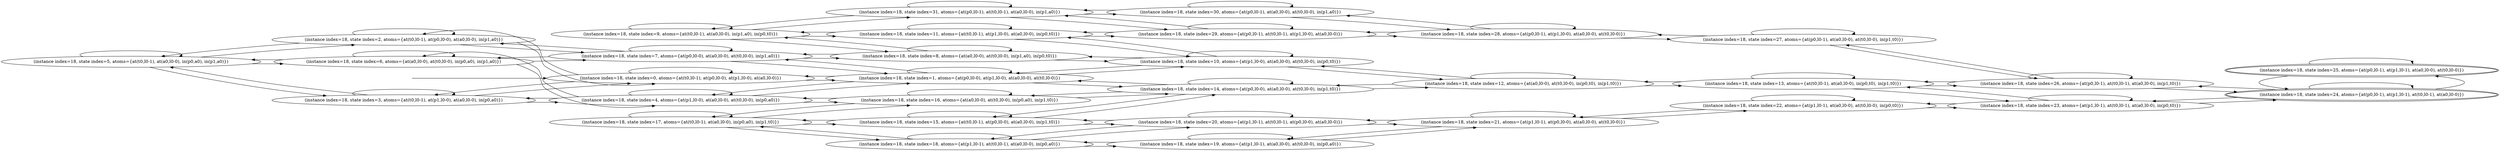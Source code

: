digraph {
rankdir="LR"
s5[label="(instance index=18, state index=5, atoms={at(t0,l0-1), at(a0,l0-0), in(p0,a0), in(p1,a0)})"]
s6[label="(instance index=18, state index=6, atoms={at(a0,l0-0), at(t0,l0-0), in(p0,a0), in(p1,a0)})"]
s3[label="(instance index=18, state index=3, atoms={at(t0,l0-1), at(p1,l0-0), at(a0,l0-0), in(p0,a0)})"]
s2[label="(instance index=18, state index=2, atoms={at(t0,l0-1), at(p0,l0-0), at(a0,l0-0), in(p1,a0)})"]
s0[label="(instance index=18, state index=0, atoms={at(t0,l0-1), at(p0,l0-0), at(p1,l0-0), at(a0,l0-0)})"]
s4[label="(instance index=18, state index=4, atoms={at(p1,l0-0), at(a0,l0-0), at(t0,l0-0), in(p0,a0)})"]
s7[label="(instance index=18, state index=7, atoms={at(p0,l0-0), at(a0,l0-0), at(t0,l0-0), in(p1,a0)})"]
s9[label="(instance index=18, state index=9, atoms={at(t0,l0-1), at(a0,l0-0), in(p1,a0), in(p0,t0)})"]
s17[label="(instance index=18, state index=17, atoms={at(t0,l0-1), at(a0,l0-0), in(p0,a0), in(p1,t0)})"]
s1[label="(instance index=18, state index=1, atoms={at(p0,l0-0), at(p1,l0-0), at(a0,l0-0), at(t0,l0-0)})"]
s8[label="(instance index=18, state index=8, atoms={at(a0,l0-0), at(t0,l0-0), in(p1,a0), in(p0,t0)})"]
s11[label="(instance index=18, state index=11, atoms={at(t0,l0-1), at(p1,l0-0), at(a0,l0-0), in(p0,t0)})"]
s15[label="(instance index=18, state index=15, atoms={at(t0,l0-1), at(p0,l0-0), at(a0,l0-0), in(p1,t0)})"]
s16[label="(instance index=18, state index=16, atoms={at(a0,l0-0), at(t0,l0-0), in(p0,a0), in(p1,t0)})"]
s18[label="(instance index=18, state index=18, atoms={at(p1,l0-1), at(t0,l0-1), at(a0,l0-0), in(p0,a0)})"]
s31[label="(instance index=18, state index=31, atoms={at(p0,l0-1), at(t0,l0-1), at(a0,l0-0), in(p1,a0)})"]
s19[label="(instance index=18, state index=19, atoms={at(p1,l0-1), at(a0,l0-0), at(t0,l0-0), in(p0,a0)})"]
s14[label="(instance index=18, state index=14, atoms={at(p0,l0-0), at(a0,l0-0), at(t0,l0-0), in(p1,t0)})"]
s10[label="(instance index=18, state index=10, atoms={at(p1,l0-0), at(a0,l0-0), at(t0,l0-0), in(p0,t0)})"]
s20[label="(instance index=18, state index=20, atoms={at(p1,l0-1), at(t0,l0-1), at(p0,l0-0), at(a0,l0-0)})"]
s29[label="(instance index=18, state index=29, atoms={at(p0,l0-1), at(t0,l0-1), at(p1,l0-0), at(a0,l0-0)})"]
s30[label="(instance index=18, state index=30, atoms={at(p0,l0-1), at(a0,l0-0), at(t0,l0-0), in(p1,a0)})"]
s28[label="(instance index=18, state index=28, atoms={at(p0,l0-1), at(p1,l0-0), at(a0,l0-0), at(t0,l0-0)})"]
s21[label="(instance index=18, state index=21, atoms={at(p1,l0-1), at(p0,l0-0), at(a0,l0-0), at(t0,l0-0)})"]
s12[label="(instance index=18, state index=12, atoms={at(a0,l0-0), at(t0,l0-0), in(p0,t0), in(p1,t0)})"]
s27[label="(instance index=18, state index=27, atoms={at(p0,l0-1), at(a0,l0-0), at(t0,l0-0), in(p1,t0)})"]
s22[label="(instance index=18, state index=22, atoms={at(p1,l0-1), at(a0,l0-0), at(t0,l0-0), in(p0,t0)})"]
s13[label="(instance index=18, state index=13, atoms={at(t0,l0-1), at(a0,l0-0), in(p0,t0), in(p1,t0)})"]
s26[label="(instance index=18, state index=26, atoms={at(p0,l0-1), at(t0,l0-1), at(a0,l0-0), in(p1,t0)})"]
s23[label="(instance index=18, state index=23, atoms={at(p1,l0-1), at(t0,l0-1), at(a0,l0-0), in(p0,t0)})"]
s24[peripheries=2,label="(instance index=18, state index=24, atoms={at(p0,l0-1), at(p1,l0-1), at(t0,l0-1), at(a0,l0-0)})"]
s25[peripheries=2,label="(instance index=18, state index=25, atoms={at(p0,l0-1), at(p1,l0-1), at(a0,l0-0), at(t0,l0-0)})"]
Dangling [ label = "", style = invis ]
{ rank = same; Dangling }
Dangling -> s0
{ rank = same; s0}
{ rank = same; s6,s3,s2}
{ rank = same; s0,s4,s7,s9,s17}
{ rank = same; s1,s8,s11,s15,s16,s18,s31}
{ rank = same; s19,s14,s10,s20,s29,s30}
{ rank = same; s28,s21,s12}
{ rank = same; s27,s22,s13}
{ rank = same; s26,s23}
{ rank = same; s24,s25}
{
s5->s6
s5->s5
s5->s3
s5->s2
}
{
s6->s7
s6->s6
s6->s5
s6->s4
s3->s4
s3->s3
s3->s5
s3->s0
s2->s7
s2->s2
s2->s5
s2->s0
}
{
s0->s3
s0->s2
s0->s1
s0->s0
s4->s4
s4->s3
s4->s16
s4->s6
s4->s1
s7->s8
s7->s7
s7->s2
s7->s6
s7->s1
s9->s31
s9->s11
s9->s9
s9->s8
s17->s15
s17->s18
s17->s17
s17->s16
}
{
s1->s10
s1->s4
s1->s1
s1->s14
s1->s7
s1->s0
s8->s7
s8->s10
s8->s9
s8->s8
s11->s11
s11->s10
s11->s29
s11->s9
s15->s14
s15->s15
s15->s20
s15->s17
s16->s14
s16->s4
s16->s17
s16->s16
s18->s20
s18->s19
s18->s18
s18->s17
s31->s31
s31->s30
s31->s29
s31->s9
}
{
s19->s19
s19->s21
s19->s18
s14->s15
s14->s14
s14->s12
s14->s16
s14->s1
s10->s12
s10->s10
s10->s8
s10->s11
s10->s1
s20->s21
s20->s15
s20->s20
s20->s18
s29->s29
s29->s28
s29->s31
s29->s11
s30->s30
s30->s31
s30->s28
}
{
s28->s30
s28->s29
s28->s28
s28->s27
s21->s22
s21->s21
s21->s20
s21->s19
s12->s14
s12->s13
s12->s12
s12->s10
}
{
s27->s28
s27->s27
s27->s26
s22->s23
s22->s22
s22->s21
s13->s23
s13->s13
s13->s12
s13->s26
}
{
s26->s13
s26->s27
s26->s26
s26->s24
s23->s22
s23->s23
s23->s13
s23->s24
}
{
s24->s23
s24->s26
s24->s25
s24->s24
s25->s25
s25->s24
}
}
